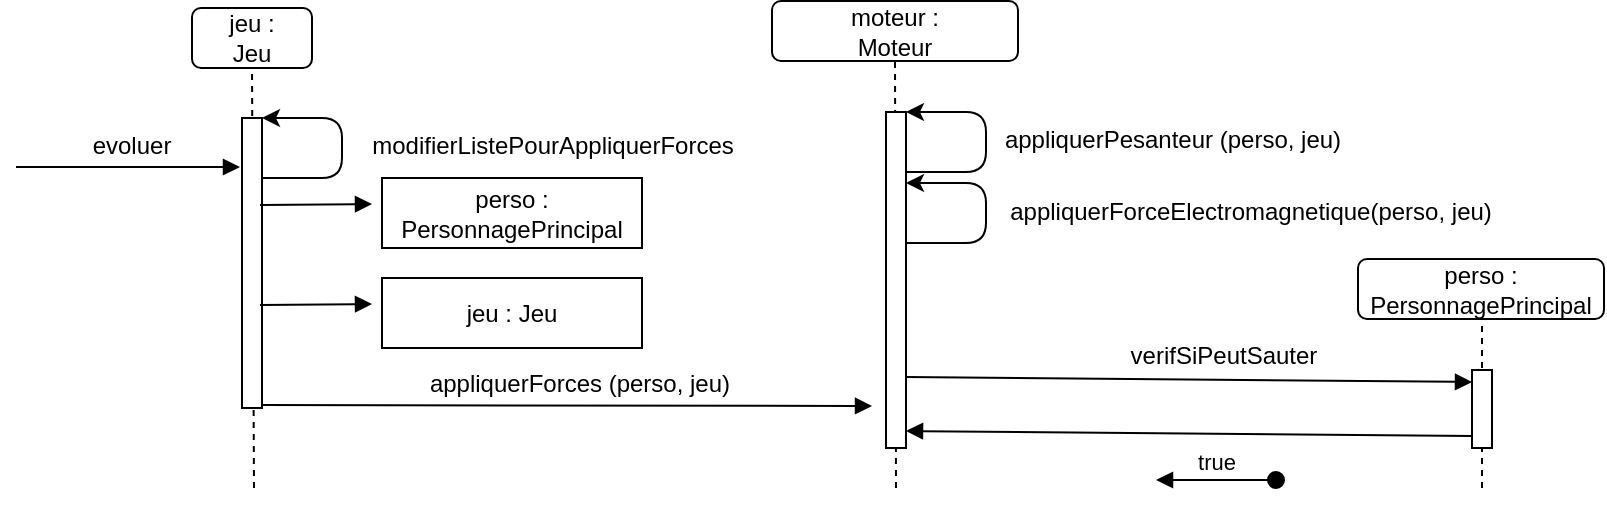 <mxfile version="10.7.7" type="device"><diagram id="k_vpvLnEHlloFL6hfEnV" name="Page-1"><mxGraphModel dx="2141" dy="613" grid="1" gridSize="10" guides="1" tooltips="1" connect="1" arrows="1" fold="1" page="1" pageScale="1" pageWidth="827" pageHeight="1169" math="0" shadow="0"><root><mxCell id="0"/><mxCell id="1" parent="0"/><mxCell id="PKIgKFDDvJRAiPF9xLuu-3" value="&lt;div&gt;moteur :&lt;/div&gt;&lt;div&gt;Moteur&lt;br&gt;&lt;/div&gt;" style="rounded=1;whiteSpace=wrap;html=1;" parent="1" vertex="1"><mxGeometry x="380" y="76.5" width="123" height="30" as="geometry"/></mxCell><mxCell id="PKIgKFDDvJRAiPF9xLuu-4" value="" style="endArrow=none;dashed=1;html=1;entryX=0.5;entryY=1;entryDx=0;entryDy=0;" parent="1" target="PKIgKFDDvJRAiPF9xLuu-3" edge="1"><mxGeometry width="50" height="50" relative="1" as="geometry"><mxPoint x="442" y="320" as="sourcePoint"/><mxPoint x="441.5" y="111.5" as="targetPoint"/></mxGeometry></mxCell><mxCell id="PKIgKFDDvJRAiPF9xLuu-6" value="" style="rounded=0;whiteSpace=wrap;html=1;" parent="1" vertex="1"><mxGeometry x="437" y="132" width="10" height="168" as="geometry"/></mxCell><mxCell id="PKIgKFDDvJRAiPF9xLuu-26" value="&lt;div&gt;jeu :&lt;/div&gt;&lt;div&gt;Jeu&lt;br&gt;&lt;/div&gt;" style="rounded=1;whiteSpace=wrap;html=1;" parent="1" vertex="1"><mxGeometry x="90" y="80" width="60" height="30" as="geometry"/></mxCell><mxCell id="PKIgKFDDvJRAiPF9xLuu-27" value="" style="endArrow=none;dashed=1;html=1;entryX=0.5;entryY=1;entryDx=0;entryDy=0;" parent="1" target="PKIgKFDDvJRAiPF9xLuu-26" edge="1"><mxGeometry width="50" height="50" relative="1" as="geometry"><mxPoint x="121" y="320" as="sourcePoint"/><mxPoint x="120" y="115" as="targetPoint"/></mxGeometry></mxCell><mxCell id="PKIgKFDDvJRAiPF9xLuu-29" value="" style="html=1;verticalAlign=bottom;endArrow=block;" parent="1" edge="1"><mxGeometry width="80" relative="1" as="geometry"><mxPoint x="2" y="159.5" as="sourcePoint"/><mxPoint x="114.0" y="159.5" as="targetPoint"/></mxGeometry></mxCell><mxCell id="PKIgKFDDvJRAiPF9xLuu-30" value="evoluer" style="text;html=1;strokeColor=none;fillColor=none;align=center;verticalAlign=middle;whiteSpace=wrap;rounded=0;" parent="1" vertex="1"><mxGeometry x="40" y="139" width="40" height="20" as="geometry"/></mxCell><mxCell id="PKIgKFDDvJRAiPF9xLuu-31" value="" style="rounded=0;whiteSpace=wrap;html=1;" parent="1" vertex="1"><mxGeometry x="115" y="135" width="10" height="145" as="geometry"/></mxCell><mxCell id="PKIgKFDDvJRAiPF9xLuu-35" value="" style="edgeStyle=elbowEdgeStyle;elbow=horizontal;endArrow=classic;html=1;" parent="1" edge="1"><mxGeometry width="50" height="50" relative="1" as="geometry"><mxPoint x="125" y="165.0" as="sourcePoint"/><mxPoint x="125" y="135" as="targetPoint"/><Array as="points"><mxPoint x="165" y="155"/></Array></mxGeometry></mxCell><mxCell id="PKIgKFDDvJRAiPF9xLuu-36" value="modifierListePourAppliquerForces" style="text;html=1;resizable=0;points=[];align=center;verticalAlign=middle;labelBackgroundColor=#ffffff;" parent="PKIgKFDDvJRAiPF9xLuu-35" vertex="1" connectable="0"><mxGeometry x="-0.364" relative="1" as="geometry"><mxPoint x="109.5" y="-16" as="offset"/></mxGeometry></mxCell><mxCell id="PKIgKFDDvJRAiPF9xLuu-40" value="" style="html=1;verticalAlign=bottom;endArrow=block;" parent="1" edge="1"><mxGeometry width="80" relative="1" as="geometry"><mxPoint x="124" y="178.5" as="sourcePoint"/><mxPoint x="180" y="178" as="targetPoint"/></mxGeometry></mxCell><mxCell id="PKIgKFDDvJRAiPF9xLuu-41" value="perso : PersonnagePrincipal" style="rounded=0;whiteSpace=wrap;html=1;" parent="1" vertex="1"><mxGeometry x="185" y="165" width="130" height="35" as="geometry"/></mxCell><mxCell id="PKIgKFDDvJRAiPF9xLuu-43" value="" style="html=1;verticalAlign=bottom;endArrow=block;" parent="1" edge="1"><mxGeometry width="80" relative="1" as="geometry"><mxPoint x="124" y="228.5" as="sourcePoint"/><mxPoint x="180" y="228" as="targetPoint"/></mxGeometry></mxCell><mxCell id="PKIgKFDDvJRAiPF9xLuu-44" value="jeu : Jeu" style="rounded=0;whiteSpace=wrap;html=1;" parent="1" vertex="1"><mxGeometry x="185" y="215" width="130" height="35" as="geometry"/></mxCell><mxCell id="PKIgKFDDvJRAiPF9xLuu-45" value="" style="html=1;verticalAlign=bottom;endArrow=block;" parent="1" edge="1"><mxGeometry width="80" relative="1" as="geometry"><mxPoint x="125" y="278.5" as="sourcePoint"/><mxPoint x="430" y="279" as="targetPoint"/></mxGeometry></mxCell><mxCell id="PKIgKFDDvJRAiPF9xLuu-46" value="appliquerForces (perso, jeu)" style="text;html=1;strokeColor=none;fillColor=none;align=center;verticalAlign=middle;whiteSpace=wrap;rounded=0;" parent="1" vertex="1"><mxGeometry x="199" y="258" width="170" height="20" as="geometry"/></mxCell><mxCell id="PKIgKFDDvJRAiPF9xLuu-47" value="" style="edgeStyle=elbowEdgeStyle;elbow=horizontal;endArrow=classic;html=1;" parent="1" edge="1"><mxGeometry width="50" height="50" relative="1" as="geometry"><mxPoint x="447" y="162.0" as="sourcePoint"/><mxPoint x="447" y="132.0" as="targetPoint"/><Array as="points"><mxPoint x="487" y="152"/></Array></mxGeometry></mxCell><mxCell id="PKIgKFDDvJRAiPF9xLuu-48" value="appliquerPesanteur (perso, jeu)" style="text;html=1;resizable=0;points=[];align=center;verticalAlign=middle;labelBackgroundColor=#ffffff;" parent="PKIgKFDDvJRAiPF9xLuu-47" vertex="1" connectable="0"><mxGeometry x="-0.364" relative="1" as="geometry"><mxPoint x="97.5" y="-16" as="offset"/></mxGeometry></mxCell><mxCell id="PKIgKFDDvJRAiPF9xLuu-50" value="&lt;div&gt;perso :&lt;/div&gt;&lt;div&gt;PersonnagePrincipal&lt;br&gt;&lt;/div&gt;" style="rounded=1;whiteSpace=wrap;html=1;" parent="1" vertex="1"><mxGeometry x="673" y="205.5" width="123" height="30" as="geometry"/></mxCell><mxCell id="PKIgKFDDvJRAiPF9xLuu-51" value="" style="endArrow=none;dashed=1;html=1;entryX=0.5;entryY=1;entryDx=0;entryDy=0;" parent="1" edge="1"><mxGeometry width="50" height="50" relative="1" as="geometry"><mxPoint x="735" y="320" as="sourcePoint"/><mxPoint x="735" y="236.333" as="targetPoint"/></mxGeometry></mxCell><mxCell id="PKIgKFDDvJRAiPF9xLuu-52" value="" style="rounded=0;whiteSpace=wrap;html=1;" parent="1" vertex="1"><mxGeometry x="730" y="261" width="10" height="39" as="geometry"/></mxCell><mxCell id="PKIgKFDDvJRAiPF9xLuu-55" value="" style="html=1;verticalAlign=bottom;endArrow=block;" parent="1" edge="1"><mxGeometry width="80" relative="1" as="geometry"><mxPoint x="447" y="264.5" as="sourcePoint"/><mxPoint x="730" y="267" as="targetPoint"/></mxGeometry></mxCell><mxCell id="PKIgKFDDvJRAiPF9xLuu-56" value="verifSiPeutSauter" style="text;html=1;strokeColor=none;fillColor=none;align=center;verticalAlign=middle;whiteSpace=wrap;rounded=0;" parent="1" vertex="1"><mxGeometry x="521" y="244" width="170" height="20" as="geometry"/></mxCell><mxCell id="PKIgKFDDvJRAiPF9xLuu-57" value="" style="html=1;verticalAlign=bottom;endArrow=block;" parent="1" edge="1"><mxGeometry width="80" relative="1" as="geometry"><mxPoint x="730" y="294" as="sourcePoint"/><mxPoint x="447" y="291.5" as="targetPoint"/></mxGeometry></mxCell><mxCell id="PKIgKFDDvJRAiPF9xLuu-73" value="true" style="html=1;verticalAlign=bottom;startArrow=oval;startFill=1;endArrow=block;startSize=8;" parent="1" edge="1"><mxGeometry width="60" relative="1" as="geometry"><mxPoint x="632" y="316" as="sourcePoint"/><mxPoint x="572" y="316" as="targetPoint"/><mxPoint as="offset"/></mxGeometry></mxCell><mxCell id="PKIgKFDDvJRAiPF9xLuu-74" value="" style="edgeStyle=elbowEdgeStyle;elbow=horizontal;endArrow=classic;html=1;" parent="1" edge="1"><mxGeometry width="50" height="50" relative="1" as="geometry"><mxPoint x="447" y="197.5" as="sourcePoint"/><mxPoint x="447" y="167.5" as="targetPoint"/><Array as="points"><mxPoint x="487" y="187.5"/></Array></mxGeometry></mxCell><mxCell id="PKIgKFDDvJRAiPF9xLuu-75" value="appliquerForceElectromagnetique(perso, jeu)" style="text;html=1;resizable=0;points=[];align=center;verticalAlign=middle;labelBackgroundColor=#ffffff;" parent="PKIgKFDDvJRAiPF9xLuu-74" vertex="1" connectable="0"><mxGeometry x="-0.364" relative="1" as="geometry"><mxPoint x="136.5" y="-16" as="offset"/></mxGeometry></mxCell></root></mxGraphModel></diagram></mxfile>